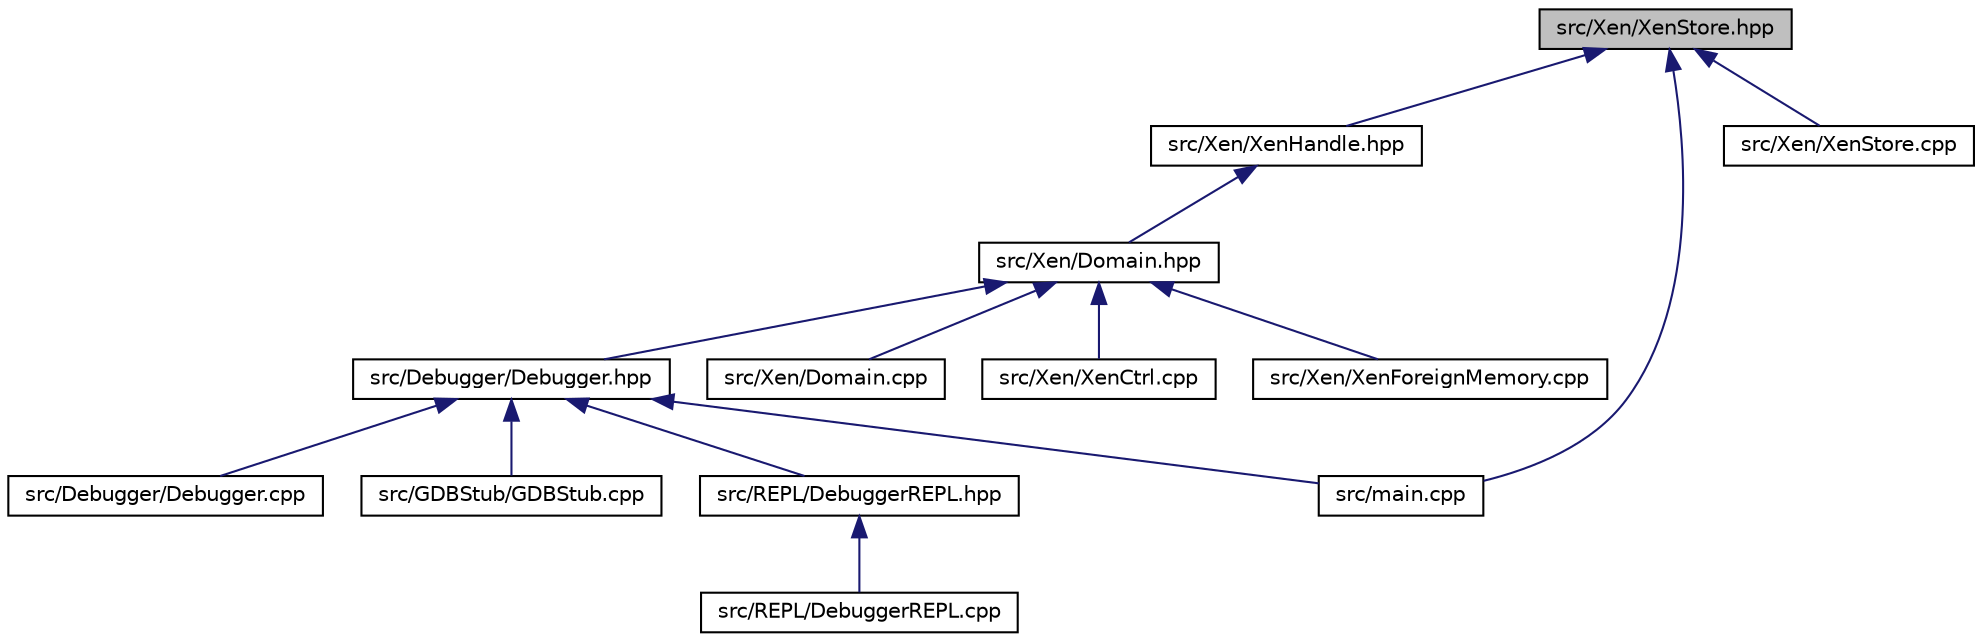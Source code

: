 digraph "src/Xen/XenStore.hpp"
{
  edge [fontname="Helvetica",fontsize="10",labelfontname="Helvetica",labelfontsize="10"];
  node [fontname="Helvetica",fontsize="10",shape=record];
  Node10 [label="src/Xen/XenStore.hpp",height=0.2,width=0.4,color="black", fillcolor="grey75", style="filled", fontcolor="black"];
  Node10 -> Node11 [dir="back",color="midnightblue",fontsize="10",style="solid"];
  Node11 [label="src/Xen/XenHandle.hpp",height=0.2,width=0.4,color="black", fillcolor="white", style="filled",URL="$_xen_handle_8hpp.html"];
  Node11 -> Node12 [dir="back",color="midnightblue",fontsize="10",style="solid"];
  Node12 [label="src/Xen/Domain.hpp",height=0.2,width=0.4,color="black", fillcolor="white", style="filled",URL="$_domain_8hpp.html"];
  Node12 -> Node13 [dir="back",color="midnightblue",fontsize="10",style="solid"];
  Node13 [label="src/Debugger/Debugger.hpp",height=0.2,width=0.4,color="black", fillcolor="white", style="filled",URL="$_debugger_8hpp.html"];
  Node13 -> Node14 [dir="back",color="midnightblue",fontsize="10",style="solid"];
  Node14 [label="src/Debugger/Debugger.cpp",height=0.2,width=0.4,color="black", fillcolor="white", style="filled",URL="$_debugger_8cpp.html"];
  Node13 -> Node15 [dir="back",color="midnightblue",fontsize="10",style="solid"];
  Node15 [label="src/GDBStub/GDBStub.cpp",height=0.2,width=0.4,color="black", fillcolor="white", style="filled",URL="$_g_d_b_stub_8cpp.html"];
  Node13 -> Node16 [dir="back",color="midnightblue",fontsize="10",style="solid"];
  Node16 [label="src/main.cpp",height=0.2,width=0.4,color="black", fillcolor="white", style="filled",URL="$main_8cpp.html"];
  Node13 -> Node17 [dir="back",color="midnightblue",fontsize="10",style="solid"];
  Node17 [label="src/REPL/DebuggerREPL.hpp",height=0.2,width=0.4,color="black", fillcolor="white", style="filled",URL="$_debugger_r_e_p_l_8hpp.html"];
  Node17 -> Node18 [dir="back",color="midnightblue",fontsize="10",style="solid"];
  Node18 [label="src/REPL/DebuggerREPL.cpp",height=0.2,width=0.4,color="black", fillcolor="white", style="filled",URL="$_debugger_r_e_p_l_8cpp.html"];
  Node12 -> Node19 [dir="back",color="midnightblue",fontsize="10",style="solid"];
  Node19 [label="src/Xen/Domain.cpp",height=0.2,width=0.4,color="black", fillcolor="white", style="filled",URL="$_domain_8cpp.html"];
  Node12 -> Node20 [dir="back",color="midnightblue",fontsize="10",style="solid"];
  Node20 [label="src/Xen/XenCtrl.cpp",height=0.2,width=0.4,color="black", fillcolor="white", style="filled",URL="$_xen_ctrl_8cpp.html"];
  Node12 -> Node21 [dir="back",color="midnightblue",fontsize="10",style="solid"];
  Node21 [label="src/Xen/XenForeignMemory.cpp",height=0.2,width=0.4,color="black", fillcolor="white", style="filled",URL="$_xen_foreign_memory_8cpp.html"];
  Node10 -> Node16 [dir="back",color="midnightblue",fontsize="10",style="solid"];
  Node10 -> Node22 [dir="back",color="midnightblue",fontsize="10",style="solid"];
  Node22 [label="src/Xen/XenStore.cpp",height=0.2,width=0.4,color="black", fillcolor="white", style="filled",URL="$_xen_store_8cpp.html"];
}
